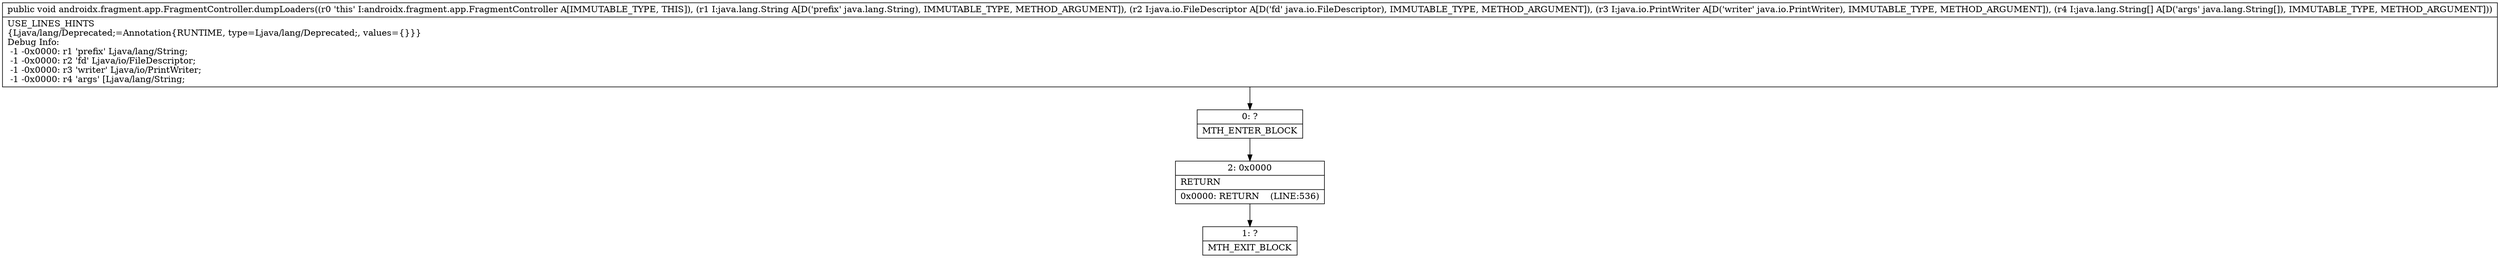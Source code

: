 digraph "CFG forandroidx.fragment.app.FragmentController.dumpLoaders(Ljava\/lang\/String;Ljava\/io\/FileDescriptor;Ljava\/io\/PrintWriter;[Ljava\/lang\/String;)V" {
Node_0 [shape=record,label="{0\:\ ?|MTH_ENTER_BLOCK\l}"];
Node_2 [shape=record,label="{2\:\ 0x0000|RETURN\l|0x0000: RETURN    (LINE:536)\l}"];
Node_1 [shape=record,label="{1\:\ ?|MTH_EXIT_BLOCK\l}"];
MethodNode[shape=record,label="{public void androidx.fragment.app.FragmentController.dumpLoaders((r0 'this' I:androidx.fragment.app.FragmentController A[IMMUTABLE_TYPE, THIS]), (r1 I:java.lang.String A[D('prefix' java.lang.String), IMMUTABLE_TYPE, METHOD_ARGUMENT]), (r2 I:java.io.FileDescriptor A[D('fd' java.io.FileDescriptor), IMMUTABLE_TYPE, METHOD_ARGUMENT]), (r3 I:java.io.PrintWriter A[D('writer' java.io.PrintWriter), IMMUTABLE_TYPE, METHOD_ARGUMENT]), (r4 I:java.lang.String[] A[D('args' java.lang.String[]), IMMUTABLE_TYPE, METHOD_ARGUMENT]))  | USE_LINES_HINTS\l\{Ljava\/lang\/Deprecated;=Annotation\{RUNTIME, type=Ljava\/lang\/Deprecated;, values=\{\}\}\}\lDebug Info:\l  \-1 \-0x0000: r1 'prefix' Ljava\/lang\/String;\l  \-1 \-0x0000: r2 'fd' Ljava\/io\/FileDescriptor;\l  \-1 \-0x0000: r3 'writer' Ljava\/io\/PrintWriter;\l  \-1 \-0x0000: r4 'args' [Ljava\/lang\/String;\l}"];
MethodNode -> Node_0;Node_0 -> Node_2;
Node_2 -> Node_1;
}

